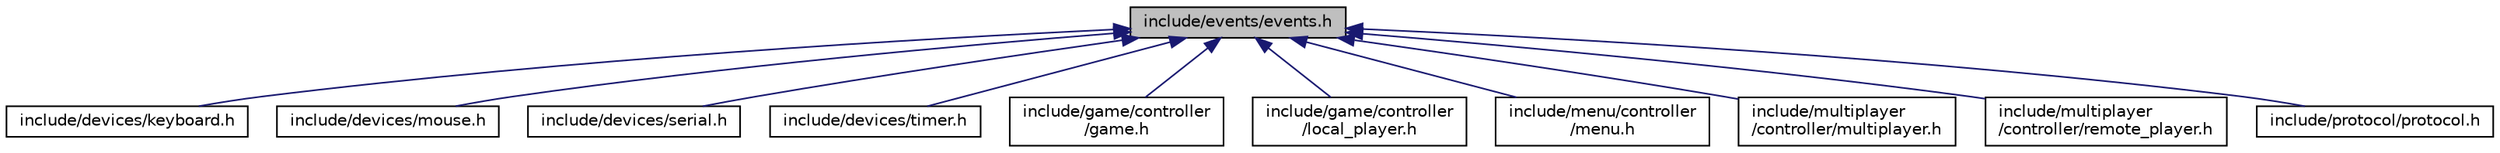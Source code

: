 digraph "include/events/events.h"
{
 // LATEX_PDF_SIZE
  edge [fontname="Helvetica",fontsize="10",labelfontname="Helvetica",labelfontsize="10"];
  node [fontname="Helvetica",fontsize="10",shape=record];
  Node1 [label="include/events/events.h",height=0.2,width=0.4,color="black", fillcolor="grey75", style="filled", fontcolor="black",tooltip=" "];
  Node1 -> Node2 [dir="back",color="midnightblue",fontsize="10",style="solid"];
  Node2 [label="include/devices/keyboard.h",height=0.2,width=0.4,color="black", fillcolor="white", style="filled",URL="$keyboard_8h.html",tooltip=" "];
  Node1 -> Node3 [dir="back",color="midnightblue",fontsize="10",style="solid"];
  Node3 [label="include/devices/mouse.h",height=0.2,width=0.4,color="black", fillcolor="white", style="filled",URL="$mouse_8h.html",tooltip=" "];
  Node1 -> Node4 [dir="back",color="midnightblue",fontsize="10",style="solid"];
  Node4 [label="include/devices/serial.h",height=0.2,width=0.4,color="black", fillcolor="white", style="filled",URL="$serial_8h.html",tooltip=" "];
  Node1 -> Node5 [dir="back",color="midnightblue",fontsize="10",style="solid"];
  Node5 [label="include/devices/timer.h",height=0.2,width=0.4,color="black", fillcolor="white", style="filled",URL="$timer_8h.html",tooltip=" "];
  Node1 -> Node6 [dir="back",color="midnightblue",fontsize="10",style="solid"];
  Node6 [label="include/game/controller\l/game.h",height=0.2,width=0.4,color="black", fillcolor="white", style="filled",URL="$controller_2game_8h.html",tooltip=" "];
  Node1 -> Node7 [dir="back",color="midnightblue",fontsize="10",style="solid"];
  Node7 [label="include/game/controller\l/local_player.h",height=0.2,width=0.4,color="black", fillcolor="white", style="filled",URL="$controller_2local__player_8h.html",tooltip=" "];
  Node1 -> Node8 [dir="back",color="midnightblue",fontsize="10",style="solid"];
  Node8 [label="include/menu/controller\l/menu.h",height=0.2,width=0.4,color="black", fillcolor="white", style="filled",URL="$controller_2menu_8h.html",tooltip=" "];
  Node1 -> Node9 [dir="back",color="midnightblue",fontsize="10",style="solid"];
  Node9 [label="include/multiplayer\l/controller/multiplayer.h",height=0.2,width=0.4,color="black", fillcolor="white", style="filled",URL="$controller_2multiplayer_8h.html",tooltip=" "];
  Node1 -> Node10 [dir="back",color="midnightblue",fontsize="10",style="solid"];
  Node10 [label="include/multiplayer\l/controller/remote_player.h",height=0.2,width=0.4,color="black", fillcolor="white", style="filled",URL="$controller_2remote__player_8h.html",tooltip=" "];
  Node1 -> Node11 [dir="back",color="midnightblue",fontsize="10",style="solid"];
  Node11 [label="include/protocol/protocol.h",height=0.2,width=0.4,color="black", fillcolor="white", style="filled",URL="$protocol_8h.html",tooltip=" "];
}
